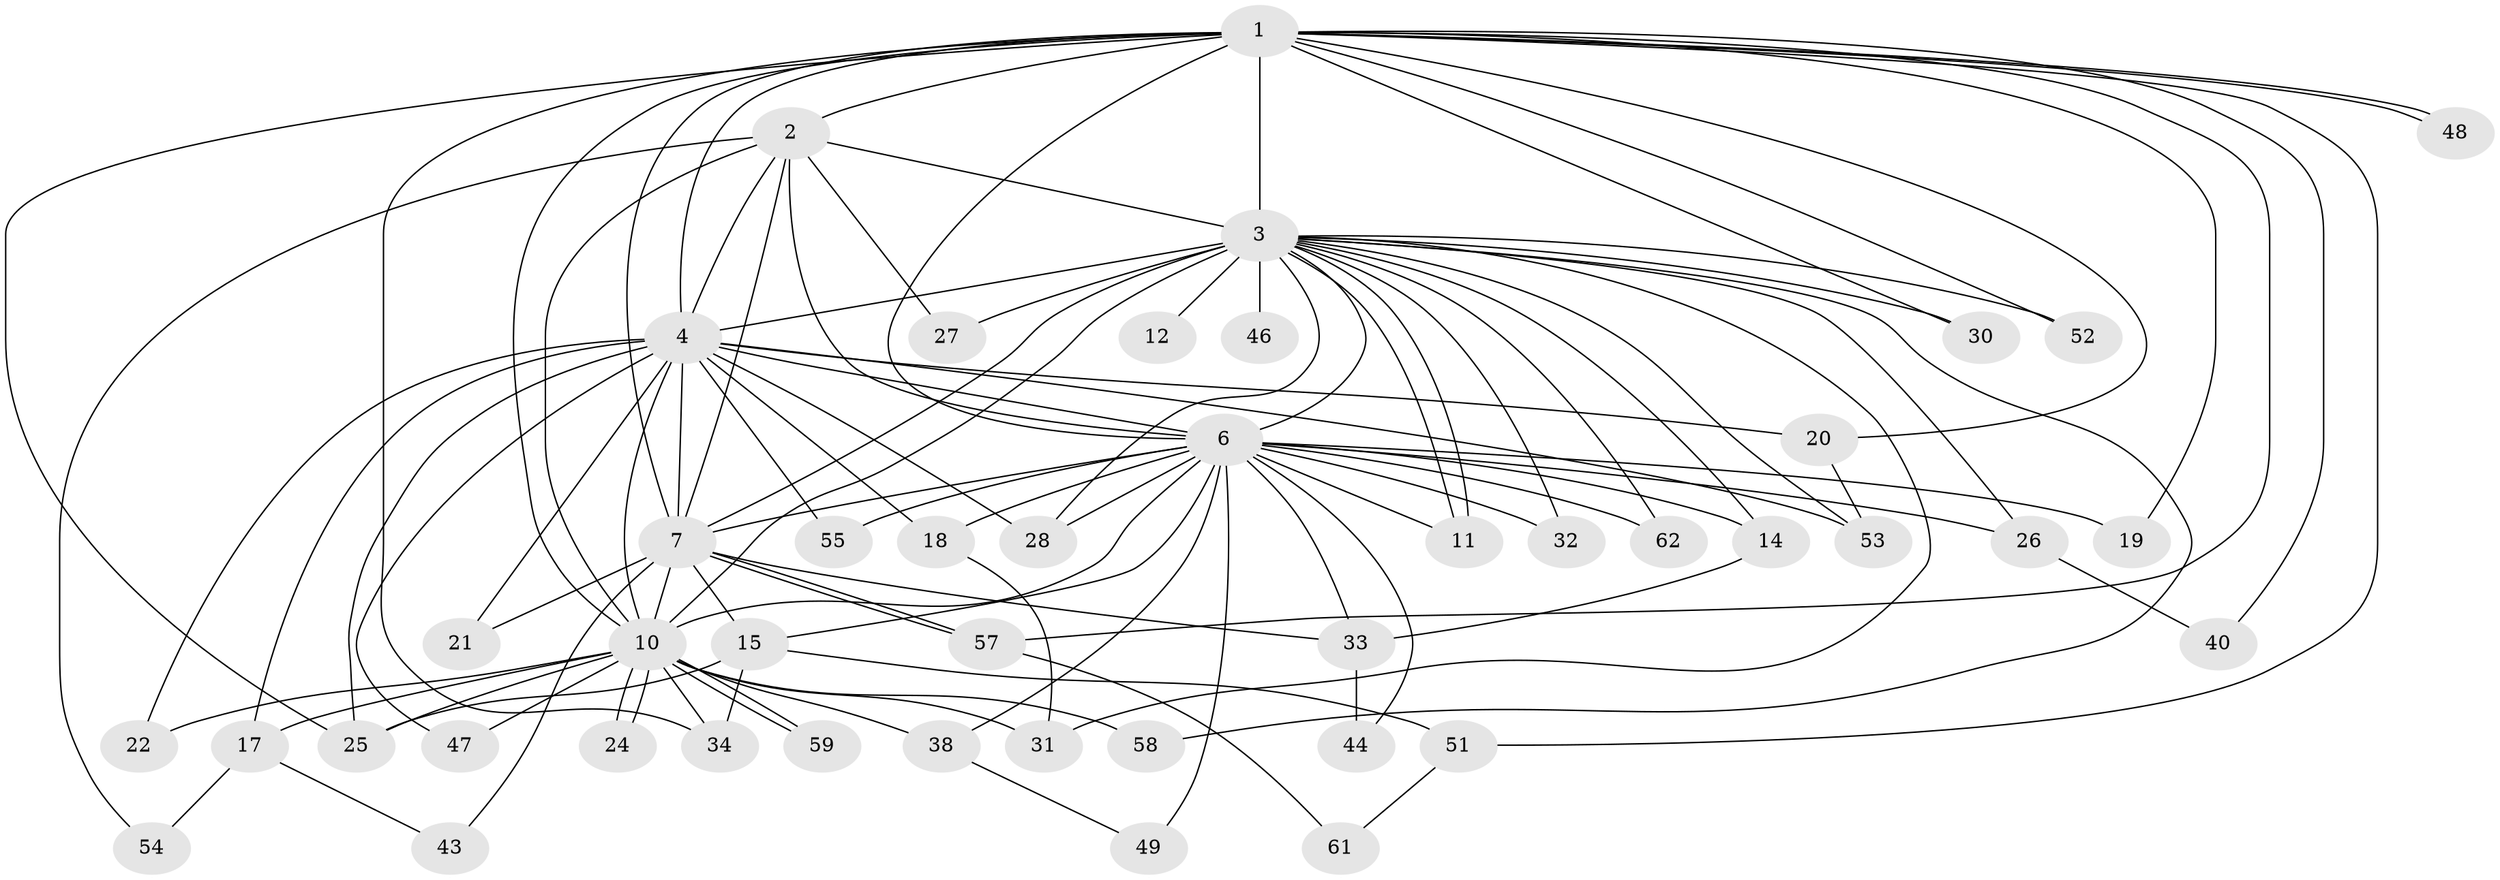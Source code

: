 // Generated by graph-tools (version 1.1) at 2025/51/02/27/25 19:51:51]
// undirected, 45 vertices, 104 edges
graph export_dot {
graph [start="1"]
  node [color=gray90,style=filled];
  1 [super="+13"];
  2 [super="+23"];
  3 [super="+5"];
  4 [super="+8"];
  6 [super="+9"];
  7 [super="+41"];
  10 [super="+16"];
  11 [super="+39"];
  12 [super="+37"];
  14;
  15 [super="+29"];
  17;
  18 [super="+36"];
  19;
  20;
  21;
  22;
  24;
  25 [super="+45"];
  26;
  27;
  28 [super="+35"];
  30;
  31;
  32;
  33 [super="+50"];
  34 [super="+42"];
  38;
  40;
  43;
  44;
  46;
  47;
  48;
  49;
  51;
  52;
  53 [super="+56"];
  54;
  55;
  57 [super="+60"];
  58;
  59;
  61;
  62;
  1 -- 2;
  1 -- 3 [weight=2];
  1 -- 4 [weight=2];
  1 -- 6 [weight=2];
  1 -- 7;
  1 -- 10 [weight=2];
  1 -- 19;
  1 -- 20;
  1 -- 25;
  1 -- 30;
  1 -- 40;
  1 -- 48;
  1 -- 48;
  1 -- 51;
  1 -- 52;
  1 -- 57;
  1 -- 34;
  2 -- 3 [weight=3];
  2 -- 4 [weight=2];
  2 -- 6 [weight=2];
  2 -- 7 [weight=2];
  2 -- 10;
  2 -- 27;
  2 -- 54;
  3 -- 4 [weight=4];
  3 -- 6 [weight=4];
  3 -- 7 [weight=2];
  3 -- 10 [weight=3];
  3 -- 11;
  3 -- 11;
  3 -- 12 [weight=3];
  3 -- 27;
  3 -- 30;
  3 -- 31;
  3 -- 46 [weight=2];
  3 -- 52;
  3 -- 53;
  3 -- 58;
  3 -- 62;
  3 -- 14;
  3 -- 26;
  3 -- 32;
  3 -- 28;
  4 -- 6 [weight=4];
  4 -- 7 [weight=2];
  4 -- 10 [weight=2];
  4 -- 20;
  4 -- 21;
  4 -- 25;
  4 -- 47;
  4 -- 17;
  4 -- 18;
  4 -- 53;
  4 -- 22;
  4 -- 55;
  4 -- 28;
  6 -- 7 [weight=2];
  6 -- 10 [weight=2];
  6 -- 14;
  6 -- 15;
  6 -- 18;
  6 -- 19;
  6 -- 26;
  6 -- 28;
  6 -- 32;
  6 -- 38;
  6 -- 49;
  6 -- 44;
  6 -- 55;
  6 -- 62;
  6 -- 33;
  6 -- 11;
  7 -- 10;
  7 -- 15;
  7 -- 21;
  7 -- 33;
  7 -- 43;
  7 -- 57;
  7 -- 57;
  10 -- 17;
  10 -- 22;
  10 -- 24;
  10 -- 24;
  10 -- 31;
  10 -- 34;
  10 -- 38;
  10 -- 47;
  10 -- 58;
  10 -- 59;
  10 -- 59;
  10 -- 25;
  14 -- 33;
  15 -- 34;
  15 -- 51;
  15 -- 25;
  17 -- 43;
  17 -- 54;
  18 -- 31;
  20 -- 53;
  26 -- 40;
  33 -- 44;
  38 -- 49;
  51 -- 61;
  57 -- 61;
}
